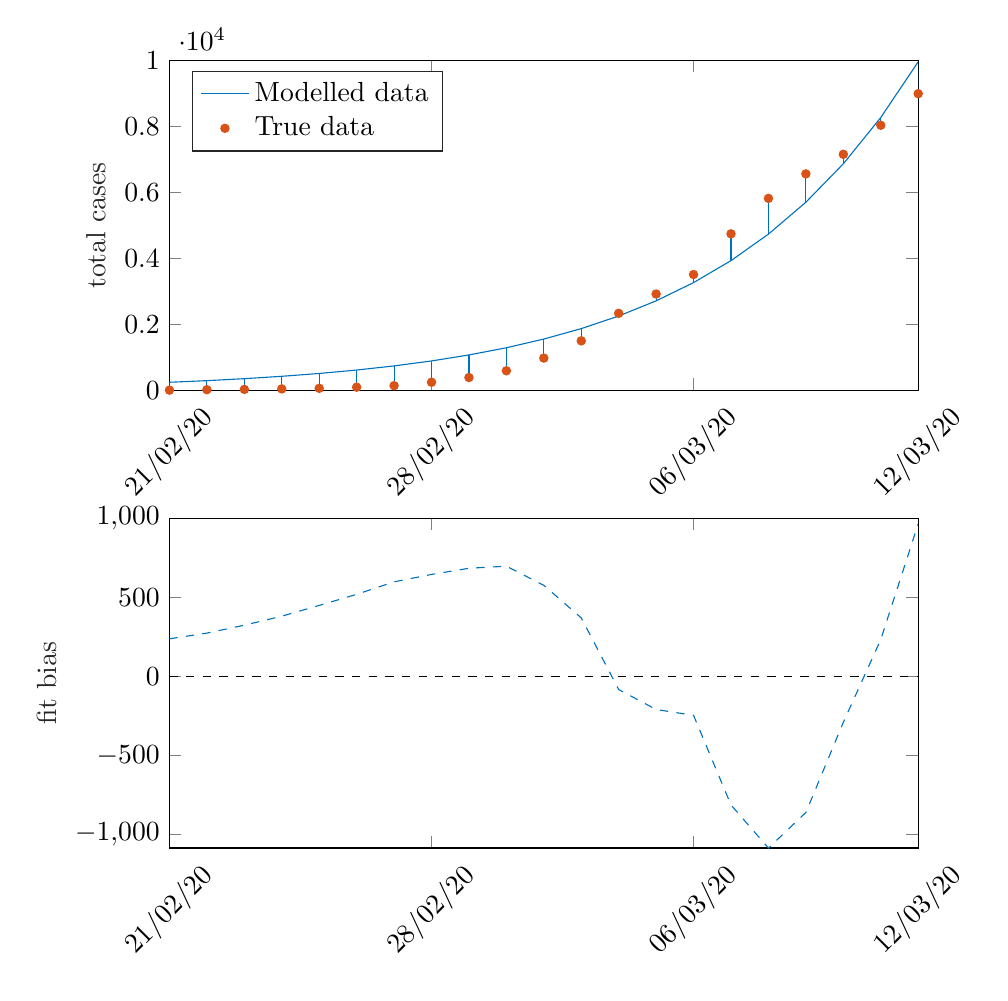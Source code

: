% This file was created by matlab2tikz.
%
\definecolor{mycolor1}{rgb}{0.0,0.447,0.741}%
\definecolor{mycolor2}{rgb}{0.85,0.325,0.098}%
%
\begin{tikzpicture}

\begin{axis}[%
width=9.509cm,
height=4.186cm,
at={(0cm,5.814cm)},
scale only axis,
xmin=0,
xmax=20,
xtick={0,7,14,20},
xticklabels={{21/02/20},{28/02/20},{06/03/20},{12/03/20}},
xticklabel style={rotate=45},
ymin=0,
ymax=10000,
ylabel style={font=\color{white!15!black}},
ylabel={total cases},
axis background/.style={fill=white},
legend style={at={(0.03,0.97)}, anchor=north west, legend cell align=left, align=left, draw=white!15!black}
]
\addplot [color=mycolor1]
  table[row sep=crcr]{%
0	242\\
1	291\\
2	351\\
3	423\\
4	509\\
5	613\\
6	738\\
7	889\\
8	1071\\
9	1289\\
10	1553\\
11	1870\\
12	2252\\
13	2712\\
14	3266\\
15	3933\\
16	4737\\
17	5705\\
18	6870\\
19	8274\\
20	9964\\
};
\addlegendentry{Modelled data}

\addplot[only marks, mark=*, mark options={}, mark size=1.5pt, color=mycolor2, fill=mycolor2] table[row sep=crcr]{%
x	y\\
0	3\\
1	16\\
2	26\\
3	41\\
4	59\\
5	93\\
6	139\\
7	243\\
8	386\\
9	591\\
10	976\\
11	1499\\
12	2334\\
13	2920\\
14	3511\\
15	4745\\
16	5821\\
17	6564\\
18	7159\\
19	8040\\
20	8998\\
};
\addlegendentry{True data}

\addplot [color=mycolor1, forget plot]
  table[row sep=crcr]{%
0	3\\
0	242\\
};
\addplot [color=mycolor1, forget plot]
  table[row sep=crcr]{%
1	16\\
1	291\\
};
\addplot [color=mycolor1, forget plot]
  table[row sep=crcr]{%
2	26\\
2	351\\
};
\addplot [color=mycolor1, forget plot]
  table[row sep=crcr]{%
3	41\\
3	423\\
};
\addplot [color=mycolor1, forget plot]
  table[row sep=crcr]{%
4	59\\
4	509\\
};
\addplot [color=mycolor1, forget plot]
  table[row sep=crcr]{%
5	93\\
5	613\\
};
\addplot [color=mycolor1, forget plot]
  table[row sep=crcr]{%
6	139\\
6	738\\
};
\addplot [color=mycolor1, forget plot]
  table[row sep=crcr]{%
7	243\\
7	889\\
};
\addplot [color=mycolor1, forget plot]
  table[row sep=crcr]{%
8	386\\
8	1071\\
};
\addplot [color=mycolor1, forget plot]
  table[row sep=crcr]{%
9	591\\
9	1289\\
};
\addplot [color=mycolor1, forget plot]
  table[row sep=crcr]{%
10	976\\
10	1553\\
};
\addplot [color=mycolor1, forget plot]
  table[row sep=crcr]{%
11	1499\\
11	1870\\
};
\addplot [color=mycolor1, forget plot]
  table[row sep=crcr]{%
12	2334\\
12	2252\\
};
\addplot [color=mycolor1, forget plot]
  table[row sep=crcr]{%
13	2920\\
13	2712\\
};
\addplot [color=mycolor1, forget plot]
  table[row sep=crcr]{%
14	3511\\
14	3266\\
};
\addplot [color=mycolor1, forget plot]
  table[row sep=crcr]{%
15	4745\\
15	3933\\
};
\addplot [color=mycolor1, forget plot]
  table[row sep=crcr]{%
16	5821\\
16	4737\\
};
\addplot [color=mycolor1, forget plot]
  table[row sep=crcr]{%
17	6564\\
17	5705\\
};
\addplot [color=mycolor1, forget plot]
  table[row sep=crcr]{%
18	7159\\
18	6870\\
};
\addplot [color=mycolor1, forget plot]
  table[row sep=crcr]{%
19	8040\\
19	8274\\
};
\addplot [color=mycolor1, forget plot]
  table[row sep=crcr]{%
20	8998\\
20	9964\\
};
\end{axis}

\begin{axis}[%
width=9.509cm,
height=4.186cm,
at={(0cm,0cm)},
scale only axis,
xmin=0,
xmax=20,
xtick={0,7,14,20},
xticklabels={{21/02/20},{28/02/20},{06/03/20},{12/03/20}},
xticklabel style={rotate=45},
ymin=-1084,
ymax=1000,
ylabel style={font=\color{white!15!black}},
ylabel={fit bias},
axis background/.style={fill=white},
legend style={at={(0.03,0.97)}, anchor=north west, legend cell align=left, align=left, draw=white!15!black}
]
\addplot [color=mycolor1, dashed, forget plot]
  table[row sep=crcr]{%
0	239\\
1	275\\
2	325\\
3	382\\
4	450\\
5	520\\
6	599\\
7	646\\
8	685\\
9	698\\
10	577\\
11	371\\
12	-82\\
13	-208\\
14	-245\\
15	-812\\
16	-1084\\
17	-859\\
18	-289\\
19	234\\
20	966\\
};
\addplot [color=black, dashed, forget plot]
  table[row sep=crcr]{%
0	0\\
20	0\\
};
\end{axis}
\end{tikzpicture}%